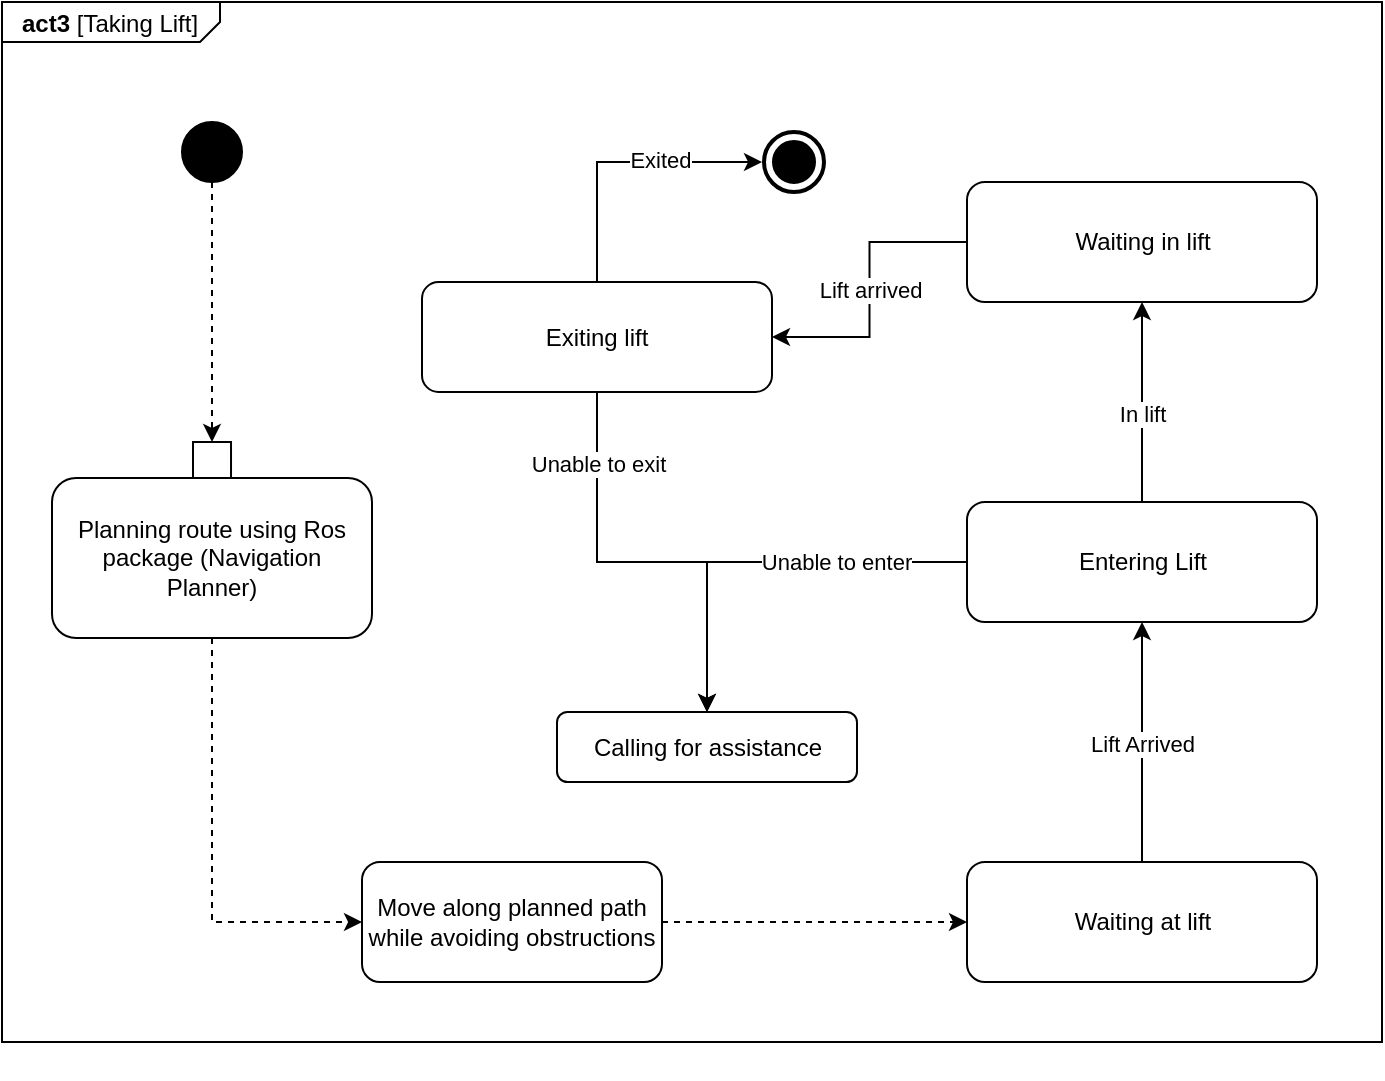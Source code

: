 <mxfile version="24.2.8" type="device">
  <diagram name="Page-1" id="g4quX2xEzRCGqjBjcnTt">
    <mxGraphModel dx="1081" dy="902" grid="1" gridSize="10" guides="1" tooltips="1" connect="1" arrows="1" fold="1" page="1" pageScale="1" pageWidth="2336" pageHeight="1654" math="0" shadow="0">
      <root>
        <mxCell id="0" />
        <mxCell id="1" parent="0" />
        <mxCell id="FSFlXH1IXPTja9dtAvNK-12" value="&lt;p style=&quot;margin:0px;margin-top:4px;margin-left:10px;text-align:left;&quot;&gt;&lt;b&gt;act3&lt;/b&gt;   [Taking Lift]&lt;/p&gt;" style="html=1;shape=mxgraph.sysml.package;align=left;spacingLeft=5;verticalAlign=top;spacingTop=-3;labelX=109;html=1;overflow=fill;" vertex="1" parent="1">
          <mxGeometry x="201" y="100" width="690" height="520" as="geometry" />
        </mxCell>
        <mxCell id="1VGAK7dtnCJyhmM4IwNI-2" value="" style="ellipse;whiteSpace=wrap;html=1;aspect=fixed;strokeColor=#000000;fillColor=#000000;" parent="1" vertex="1">
          <mxGeometry x="291" y="160" width="30" height="30" as="geometry" />
        </mxCell>
        <mxCell id="1VGAK7dtnCJyhmM4IwNI-5" style="edgeStyle=orthogonalEdgeStyle;rounded=0;orthogonalLoop=1;jettySize=auto;html=1;exitX=0.5;exitY=1;exitDx=0;exitDy=0;entryX=0.5;entryY=0;entryDx=0;entryDy=0;entryPerimeter=0;dashed=1;" parent="1" source="1VGAK7dtnCJyhmM4IwNI-2" edge="1">
          <mxGeometry relative="1" as="geometry">
            <mxPoint x="305.995" y="320" as="targetPoint" />
          </mxGeometry>
        </mxCell>
        <mxCell id="FSFlXH1IXPTja9dtAvNK-8" style="edgeStyle=orthogonalEdgeStyle;rounded=0;orthogonalLoop=1;jettySize=auto;html=1;exitX=1;exitY=0.5;exitDx=0;exitDy=0;entryX=0;entryY=0.5;entryDx=0;entryDy=0;dashed=1;" edge="1" parent="1" source="1VGAK7dtnCJyhmM4IwNI-10" target="FSFlXH1IXPTja9dtAvNK-7">
          <mxGeometry relative="1" as="geometry" />
        </mxCell>
        <mxCell id="1VGAK7dtnCJyhmM4IwNI-10" value="Move along planned path while avoiding obstructions" style="rounded=1;whiteSpace=wrap;html=1;" parent="1" vertex="1">
          <mxGeometry x="381" y="530" width="150" height="60" as="geometry" />
        </mxCell>
        <mxCell id="1VGAK7dtnCJyhmM4IwNI-39" style="edgeStyle=orthogonalEdgeStyle;rounded=0;orthogonalLoop=1;jettySize=auto;html=1;exitX=0.5;exitY=0;exitDx=0;exitDy=0;entryX=0.5;entryY=1;entryDx=0;entryDy=0;" parent="1" edge="1">
          <mxGeometry relative="1" as="geometry">
            <mxPoint x="771" y="410" as="targetPoint" />
            <mxPoint x="771" y="530" as="sourcePoint" />
          </mxGeometry>
        </mxCell>
        <mxCell id="1VGAK7dtnCJyhmM4IwNI-40" value="Lift Arrived" style="edgeLabel;html=1;align=center;verticalAlign=middle;resizable=0;points=[];" parent="1VGAK7dtnCJyhmM4IwNI-39" vertex="1" connectable="0">
          <mxGeometry x="-0.176" relative="1" as="geometry">
            <mxPoint y="-10" as="offset" />
          </mxGeometry>
        </mxCell>
        <mxCell id="1VGAK7dtnCJyhmM4IwNI-51" style="edgeStyle=orthogonalEdgeStyle;rounded=0;orthogonalLoop=1;jettySize=auto;html=1;exitX=0.5;exitY=0;exitDx=0;exitDy=0;entryX=0.5;entryY=1;entryDx=0;entryDy=0;" parent="1" edge="1">
          <mxGeometry relative="1" as="geometry">
            <mxPoint x="771" y="350" as="sourcePoint" />
            <mxPoint x="771" y="250" as="targetPoint" />
          </mxGeometry>
        </mxCell>
        <mxCell id="1VGAK7dtnCJyhmM4IwNI-52" value="In lift" style="edgeLabel;html=1;align=center;verticalAlign=middle;resizable=0;points=[];" parent="1VGAK7dtnCJyhmM4IwNI-51" vertex="1" connectable="0">
          <mxGeometry x="-0.111" y="-4" relative="1" as="geometry">
            <mxPoint x="-4" as="offset" />
          </mxGeometry>
        </mxCell>
        <mxCell id="1VGAK7dtnCJyhmM4IwNI-61" style="edgeStyle=orthogonalEdgeStyle;rounded=0;orthogonalLoop=1;jettySize=auto;html=1;exitX=0;exitY=0.5;exitDx=0;exitDy=0;entryX=1;entryY=0.5;entryDx=0;entryDy=0;" parent="1" source="FSFlXH1IXPTja9dtAvNK-10" target="1VGAK7dtnCJyhmM4IwNI-60" edge="1">
          <mxGeometry relative="1" as="geometry">
            <mxPoint x="661" y="230" as="sourcePoint" />
          </mxGeometry>
        </mxCell>
        <mxCell id="FSFlXH1IXPTja9dtAvNK-11" value="Lift arrived" style="edgeLabel;html=1;align=center;verticalAlign=middle;resizable=0;points=[];" vertex="1" connectable="0" parent="1VGAK7dtnCJyhmM4IwNI-61">
          <mxGeometry x="-0.004" relative="1" as="geometry">
            <mxPoint as="offset" />
          </mxGeometry>
        </mxCell>
        <mxCell id="1VGAK7dtnCJyhmM4IwNI-53" value="Entering Lift" style="rounded=1;whiteSpace=wrap;html=1;" parent="1" vertex="1">
          <mxGeometry x="683.5" y="350" width="175" height="60" as="geometry" />
        </mxCell>
        <mxCell id="1VGAK7dtnCJyhmM4IwNI-57" style="edgeStyle=orthogonalEdgeStyle;rounded=0;orthogonalLoop=1;jettySize=auto;html=1;exitX=0;exitY=0.5;exitDx=0;exitDy=0;entryX=0.5;entryY=0;entryDx=0;entryDy=0;" parent="1" source="1VGAK7dtnCJyhmM4IwNI-53" target="1VGAK7dtnCJyhmM4IwNI-56" edge="1">
          <mxGeometry relative="1" as="geometry">
            <Array as="points">
              <mxPoint x="553" y="380" />
            </Array>
            <mxPoint x="671" y="380" as="sourcePoint" />
          </mxGeometry>
        </mxCell>
        <mxCell id="1VGAK7dtnCJyhmM4IwNI-58" value="Unable to enter" style="edgeLabel;html=1;align=center;verticalAlign=middle;resizable=0;points=[];" parent="1VGAK7dtnCJyhmM4IwNI-57" vertex="1" connectable="0">
          <mxGeometry x="-0.099" y="1" relative="1" as="geometry">
            <mxPoint x="27" y="-1" as="offset" />
          </mxGeometry>
        </mxCell>
        <mxCell id="1VGAK7dtnCJyhmM4IwNI-56" value="Calling for assistance" style="rounded=1;whiteSpace=wrap;html=1;" parent="1" vertex="1">
          <mxGeometry x="478.5" y="455" width="150" height="35" as="geometry" />
        </mxCell>
        <mxCell id="1VGAK7dtnCJyhmM4IwNI-71" style="edgeStyle=orthogonalEdgeStyle;rounded=0;orthogonalLoop=1;jettySize=auto;html=1;exitX=0.5;exitY=0;exitDx=0;exitDy=0;" parent="1" source="1VGAK7dtnCJyhmM4IwNI-60" edge="1">
          <mxGeometry relative="1" as="geometry">
            <Array as="points">
              <mxPoint x="499" y="180" />
            </Array>
            <mxPoint x="581" y="180.034" as="targetPoint" />
          </mxGeometry>
        </mxCell>
        <mxCell id="1VGAK7dtnCJyhmM4IwNI-72" value="Exited" style="edgeLabel;html=1;align=center;verticalAlign=middle;resizable=0;points=[];" parent="1VGAK7dtnCJyhmM4IwNI-71" vertex="1" connectable="0">
          <mxGeometry x="0.285" y="1" relative="1" as="geometry">
            <mxPoint as="offset" />
          </mxGeometry>
        </mxCell>
        <mxCell id="1VGAK7dtnCJyhmM4IwNI-60" value="Exiting lift" style="rounded=1;whiteSpace=wrap;html=1;" parent="1" vertex="1">
          <mxGeometry x="411" y="240" width="175" height="55" as="geometry" />
        </mxCell>
        <mxCell id="1VGAK7dtnCJyhmM4IwNI-63" style="edgeStyle=orthogonalEdgeStyle;rounded=0;orthogonalLoop=1;jettySize=auto;html=1;exitX=0.5;exitY=1;exitDx=0;exitDy=0;entryX=0.5;entryY=0;entryDx=0;entryDy=0;" parent="1" source="1VGAK7dtnCJyhmM4IwNI-60" target="1VGAK7dtnCJyhmM4IwNI-56" edge="1">
          <mxGeometry relative="1" as="geometry">
            <Array as="points">
              <mxPoint x="499" y="380" />
              <mxPoint x="553" y="380" />
            </Array>
            <mxPoint x="498.5" y="310" as="sourcePoint" />
          </mxGeometry>
        </mxCell>
        <mxCell id="1VGAK7dtnCJyhmM4IwNI-64" value="Unable to exit" style="edgeLabel;html=1;align=center;verticalAlign=middle;resizable=0;points=[];" parent="1VGAK7dtnCJyhmM4IwNI-63" vertex="1" connectable="0">
          <mxGeometry x="-0.663" y="1" relative="1" as="geometry">
            <mxPoint x="-1" as="offset" />
          </mxGeometry>
        </mxCell>
        <mxCell id="FSFlXH1IXPTja9dtAvNK-3" style="edgeStyle=orthogonalEdgeStyle;rounded=0;orthogonalLoop=1;jettySize=auto;html=1;exitX=0.5;exitY=1;exitDx=0;exitDy=0;entryX=0;entryY=0.5;entryDx=0;entryDy=0;dashed=1;" edge="1" parent="1" source="FSFlXH1IXPTja9dtAvNK-1" target="1VGAK7dtnCJyhmM4IwNI-10">
          <mxGeometry relative="1" as="geometry" />
        </mxCell>
        <mxCell id="FSFlXH1IXPTja9dtAvNK-1" value="Planning route using Ros package (Navigation Planner)" style="shape=rect;html=1;rounded=1;whiteSpace=wrap;align=center;" vertex="1" parent="1">
          <mxGeometry x="226" y="338" width="160" height="80" as="geometry" />
        </mxCell>
        <mxCell id="FSFlXH1IXPTja9dtAvNK-2" value="" style="rounded=0;whiteSpace=wrap;html=1;" vertex="1" parent="1">
          <mxGeometry x="296.5" y="320" width="19.01" height="18" as="geometry" />
        </mxCell>
        <mxCell id="FSFlXH1IXPTja9dtAvNK-6" style="edgeStyle=orthogonalEdgeStyle;rounded=0;orthogonalLoop=1;jettySize=auto;html=1;exitX=0.5;exitY=1;exitDx=0;exitDy=0;" edge="1" parent="1">
          <mxGeometry relative="1" as="geometry">
            <mxPoint x="811" y="630" as="sourcePoint" />
            <mxPoint x="811" y="630" as="targetPoint" />
          </mxGeometry>
        </mxCell>
        <mxCell id="FSFlXH1IXPTja9dtAvNK-7" value="Waiting at lift" style="rounded=1;whiteSpace=wrap;html=1;" vertex="1" parent="1">
          <mxGeometry x="683.5" y="530" width="175" height="60" as="geometry" />
        </mxCell>
        <mxCell id="FSFlXH1IXPTja9dtAvNK-9" value="" style="html=1;shape=mxgraph.sysml.actFinal;strokeWidth=2;verticalLabelPosition=bottom;verticalAlignment=top;" vertex="1" parent="1">
          <mxGeometry x="582" y="165" width="30" height="30" as="geometry" />
        </mxCell>
        <mxCell id="FSFlXH1IXPTja9dtAvNK-10" value="Waiting in lift" style="rounded=1;whiteSpace=wrap;html=1;" vertex="1" parent="1">
          <mxGeometry x="683.5" y="190" width="175" height="60" as="geometry" />
        </mxCell>
      </root>
    </mxGraphModel>
  </diagram>
</mxfile>
